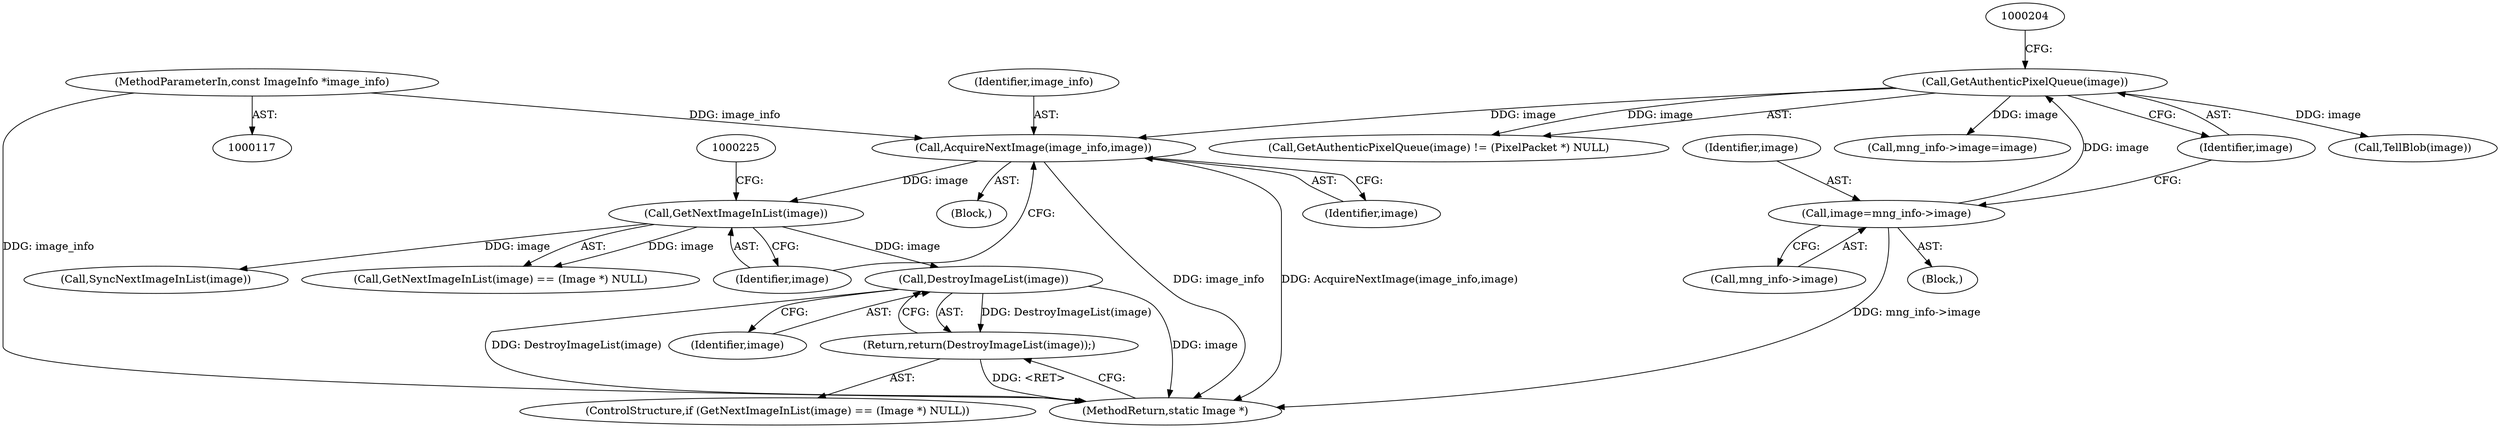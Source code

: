 digraph "0_ImageMagick6_1007b98f8795ad4bea6bc5f68a32d83e982fdae4@pointer" {
"1000228" [label="(Call,DestroyImageList(image))"];
"1000222" [label="(Call,GetNextImageInList(image))"];
"1000217" [label="(Call,AcquireNextImage(image_info,image))"];
"1000119" [label="(MethodParameterIn,const ImageInfo *image_info)"];
"1000201" [label="(Call,GetAuthenticPixelQueue(image))"];
"1000194" [label="(Call,image=mng_info->image)"];
"1000227" [label="(Return,return(DestroyImageList(image));)"];
"1000219" [label="(Identifier,image)"];
"1000218" [label="(Identifier,image_info)"];
"1000217" [label="(Call,AcquireNextImage(image_info,image))"];
"1000255" [label="(Call,TellBlob(image))"];
"1002336" [label="(MethodReturn,static Image *)"];
"1000232" [label="(Call,SyncNextImageInList(image))"];
"1000200" [label="(Call,GetAuthenticPixelQueue(image) != (PixelPacket *) NULL)"];
"1000119" [label="(MethodParameterIn,const ImageInfo *image_info)"];
"1000202" [label="(Identifier,image)"];
"1000201" [label="(Call,GetAuthenticPixelQueue(image))"];
"1000206" [label="(Block,)"];
"1000220" [label="(ControlStructure,if (GetNextImageInList(image) == (Image *) NULL))"];
"1000222" [label="(Call,GetNextImageInList(image))"];
"1000228" [label="(Call,DestroyImageList(image))"];
"1000227" [label="(Return,return(DestroyImageList(image));)"];
"1000196" [label="(Call,mng_info->image)"];
"1000223" [label="(Identifier,image)"];
"1000234" [label="(Call,mng_info->image=image)"];
"1000121" [label="(Block,)"];
"1000195" [label="(Identifier,image)"];
"1000221" [label="(Call,GetNextImageInList(image) == (Image *) NULL)"];
"1000194" [label="(Call,image=mng_info->image)"];
"1000229" [label="(Identifier,image)"];
"1000228" -> "1000227"  [label="AST: "];
"1000228" -> "1000229"  [label="CFG: "];
"1000229" -> "1000228"  [label="AST: "];
"1000227" -> "1000228"  [label="CFG: "];
"1000228" -> "1002336"  [label="DDG: DestroyImageList(image)"];
"1000228" -> "1002336"  [label="DDG: image"];
"1000228" -> "1000227"  [label="DDG: DestroyImageList(image)"];
"1000222" -> "1000228"  [label="DDG: image"];
"1000222" -> "1000221"  [label="AST: "];
"1000222" -> "1000223"  [label="CFG: "];
"1000223" -> "1000222"  [label="AST: "];
"1000225" -> "1000222"  [label="CFG: "];
"1000222" -> "1000221"  [label="DDG: image"];
"1000217" -> "1000222"  [label="DDG: image"];
"1000222" -> "1000232"  [label="DDG: image"];
"1000217" -> "1000206"  [label="AST: "];
"1000217" -> "1000219"  [label="CFG: "];
"1000218" -> "1000217"  [label="AST: "];
"1000219" -> "1000217"  [label="AST: "];
"1000223" -> "1000217"  [label="CFG: "];
"1000217" -> "1002336"  [label="DDG: AcquireNextImage(image_info,image)"];
"1000217" -> "1002336"  [label="DDG: image_info"];
"1000119" -> "1000217"  [label="DDG: image_info"];
"1000201" -> "1000217"  [label="DDG: image"];
"1000119" -> "1000117"  [label="AST: "];
"1000119" -> "1002336"  [label="DDG: image_info"];
"1000201" -> "1000200"  [label="AST: "];
"1000201" -> "1000202"  [label="CFG: "];
"1000202" -> "1000201"  [label="AST: "];
"1000204" -> "1000201"  [label="CFG: "];
"1000201" -> "1000200"  [label="DDG: image"];
"1000194" -> "1000201"  [label="DDG: image"];
"1000201" -> "1000234"  [label="DDG: image"];
"1000201" -> "1000255"  [label="DDG: image"];
"1000194" -> "1000121"  [label="AST: "];
"1000194" -> "1000196"  [label="CFG: "];
"1000195" -> "1000194"  [label="AST: "];
"1000196" -> "1000194"  [label="AST: "];
"1000202" -> "1000194"  [label="CFG: "];
"1000194" -> "1002336"  [label="DDG: mng_info->image"];
"1000227" -> "1000220"  [label="AST: "];
"1002336" -> "1000227"  [label="CFG: "];
"1000227" -> "1002336"  [label="DDG: <RET>"];
}

